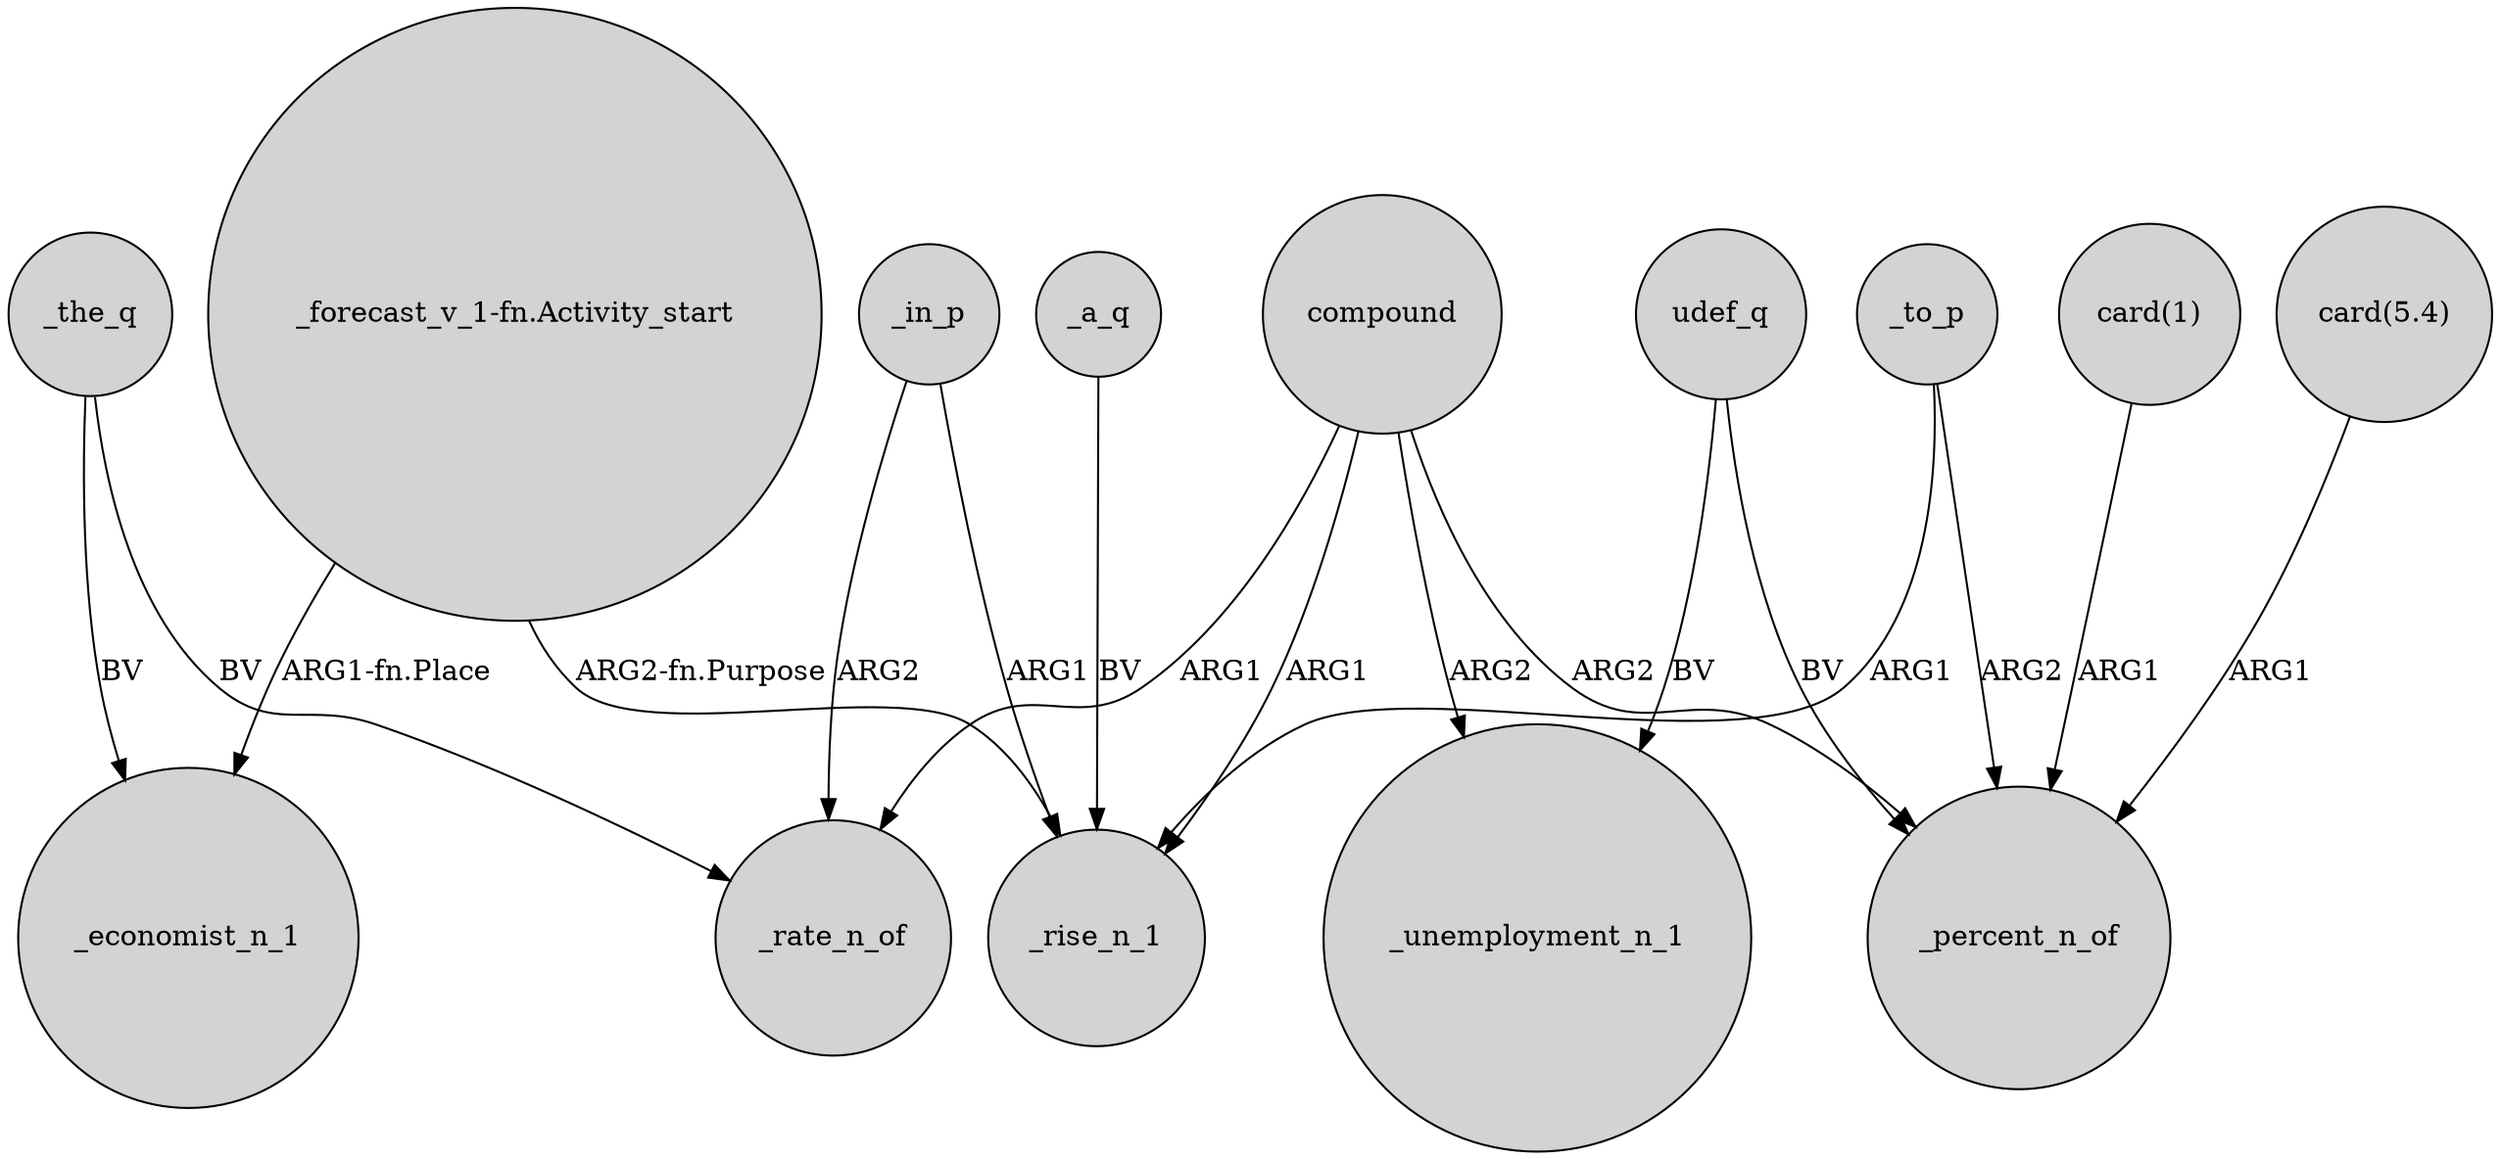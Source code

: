 digraph {
	node [shape=circle style=filled]
	"_forecast_v_1-fn.Activity_start" -> _economist_n_1 [label="ARG1-fn.Place"]
	udef_q -> _percent_n_of [label=BV]
	"card(1)" -> _percent_n_of [label=ARG1]
	_a_q -> _rise_n_1 [label=BV]
	"_forecast_v_1-fn.Activity_start" -> _rise_n_1 [label="ARG2-fn.Purpose"]
	_to_p -> _percent_n_of [label=ARG2]
	_the_q -> _economist_n_1 [label=BV]
	udef_q -> _unemployment_n_1 [label=BV]
	compound -> _rate_n_of [label=ARG1]
	compound -> _percent_n_of [label=ARG2]
	compound -> _rise_n_1 [label=ARG1]
	_in_p -> _rise_n_1 [label=ARG1]
	_the_q -> _rate_n_of [label=BV]
	compound -> _unemployment_n_1 [label=ARG2]
	"card(5.4)" -> _percent_n_of [label=ARG1]
	_in_p -> _rate_n_of [label=ARG2]
	_to_p -> _rise_n_1 [label=ARG1]
}
